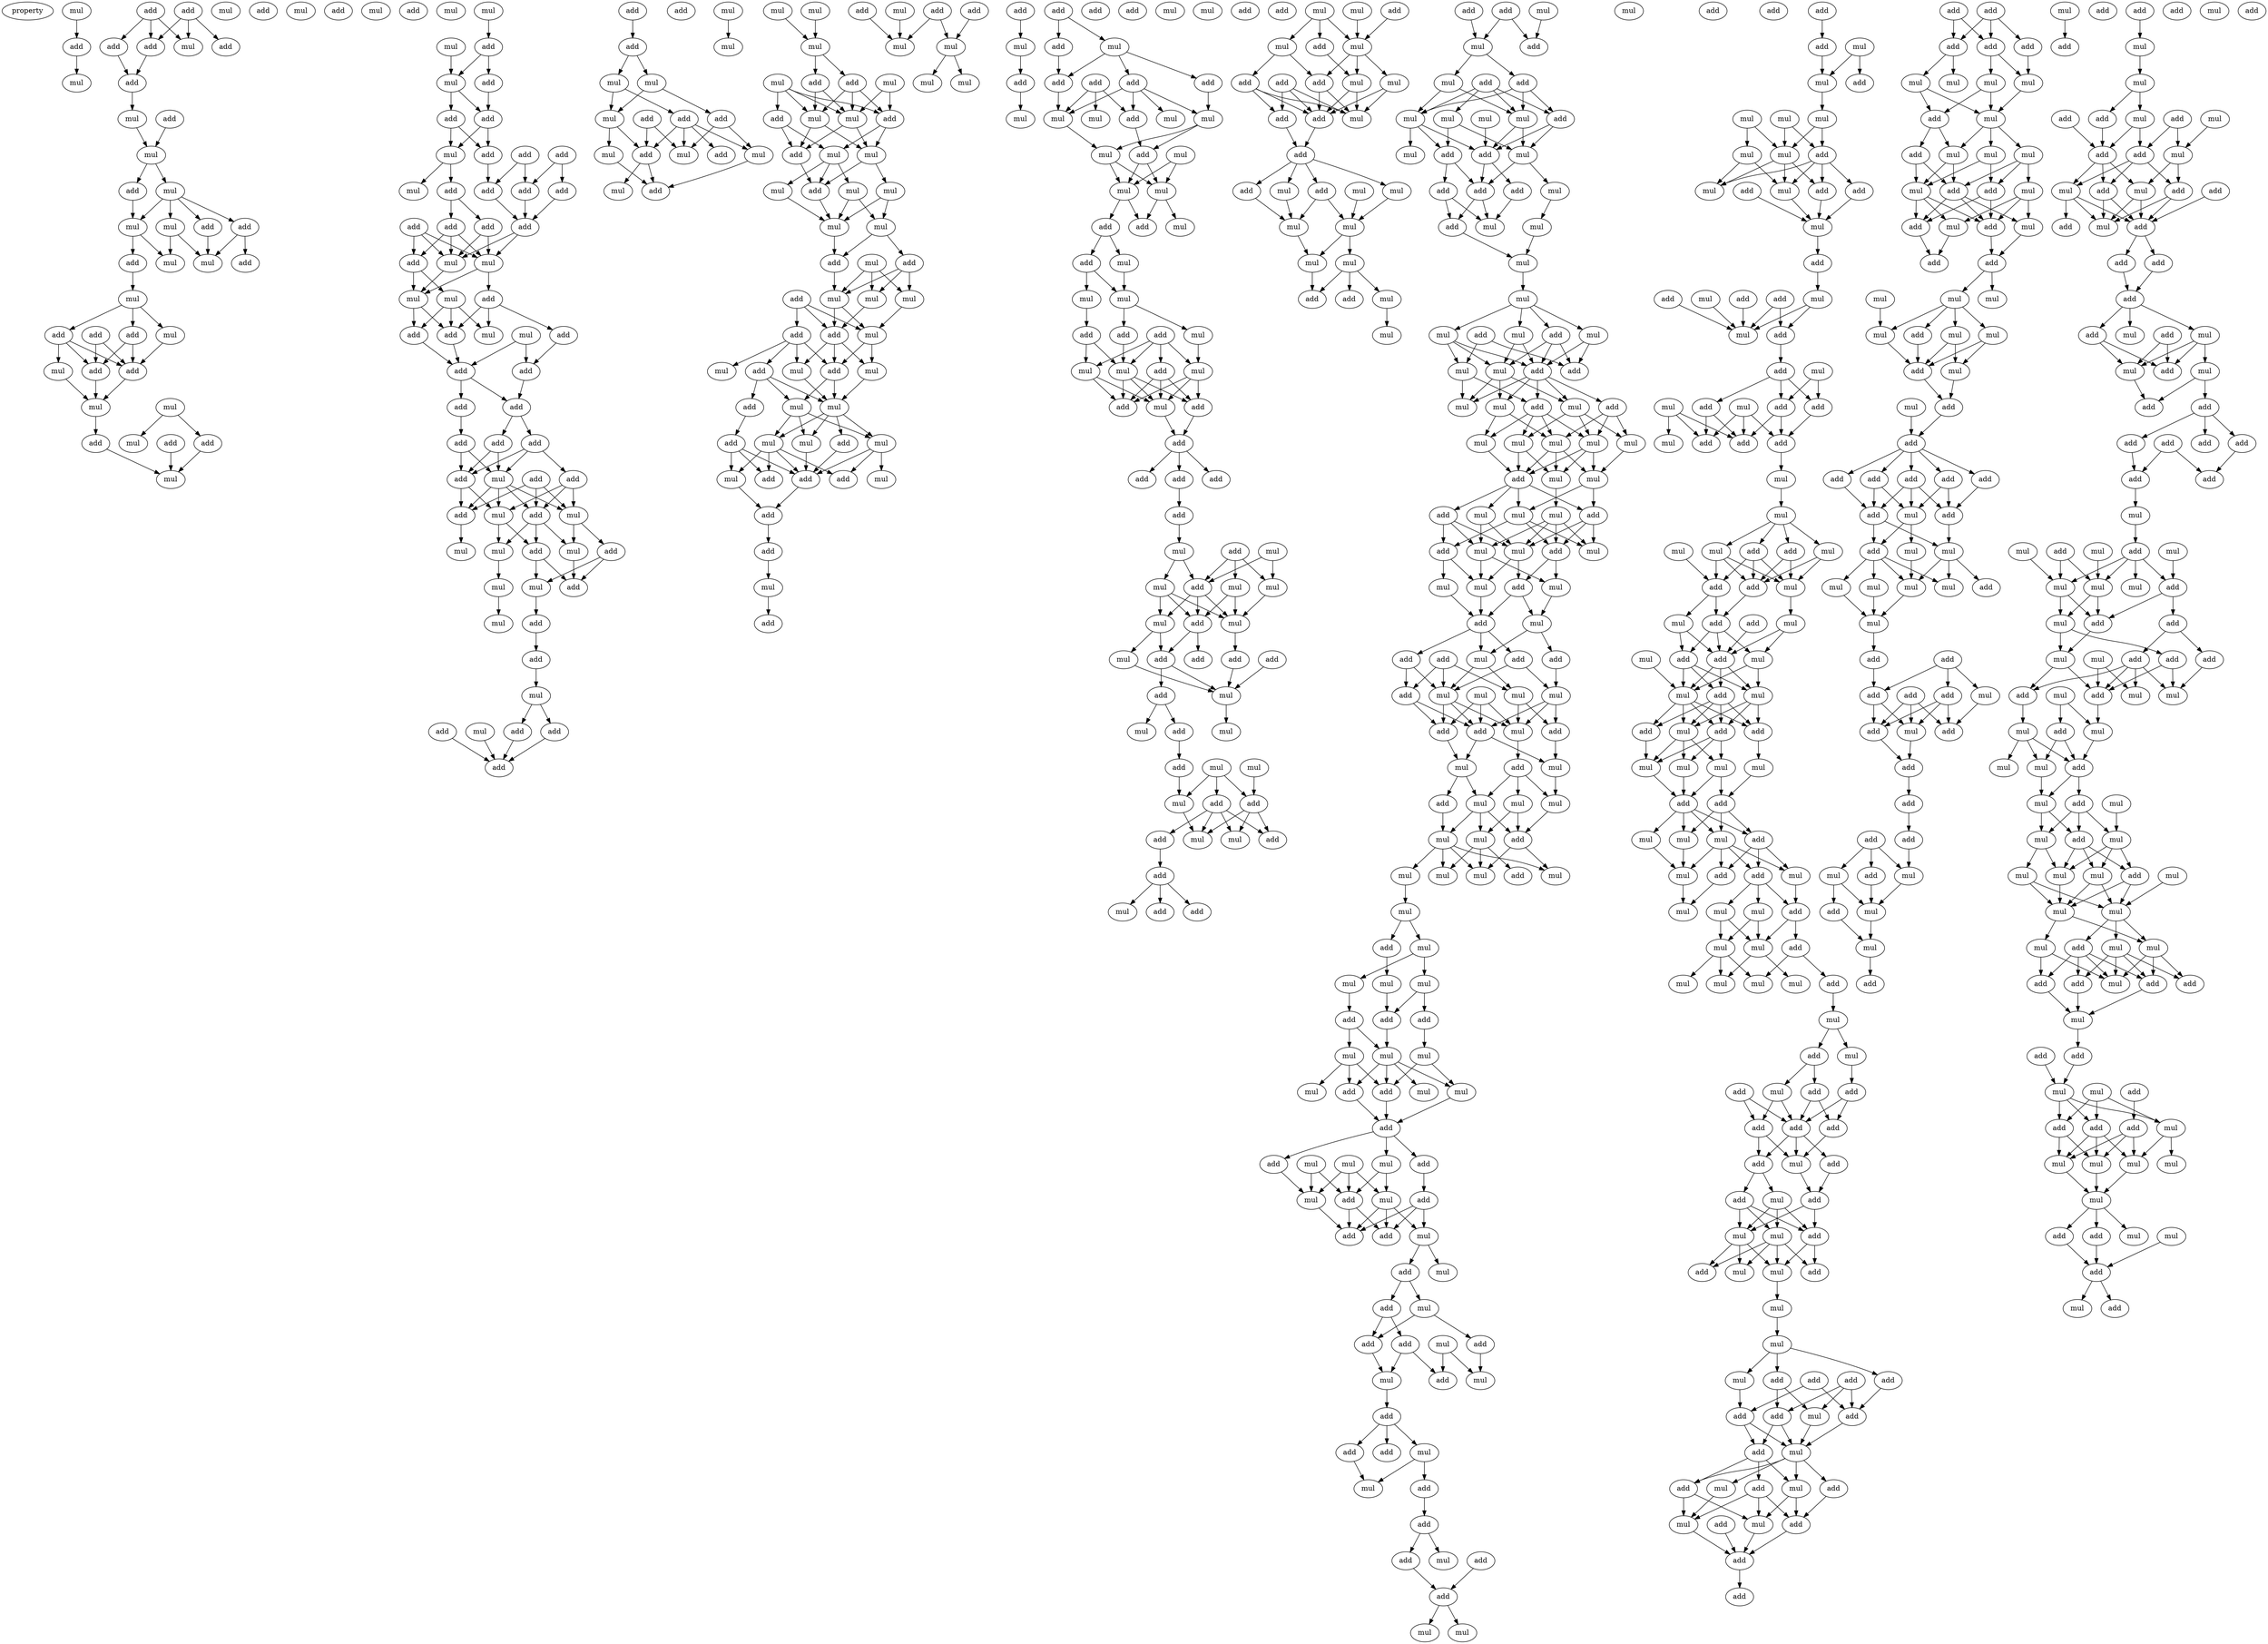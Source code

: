 digraph {
    node [fontcolor=black]
    property [mul=2,lf=1.7]
    0 [ label = mul ];
    1 [ label = add ];
    2 [ label = add ];
    3 [ label = add ];
    4 [ label = add ];
    5 [ label = mul ];
    6 [ label = add ];
    7 [ label = add ];
    8 [ label = mul ];
    9 [ label = add ];
    10 [ label = mul ];
    11 [ label = add ];
    12 [ label = mul ];
    13 [ label = mul ];
    14 [ label = add ];
    15 [ label = mul ];
    16 [ label = mul ];
    17 [ label = add ];
    18 [ label = add ];
    19 [ label = mul ];
    20 [ label = mul ];
    21 [ label = add ];
    22 [ label = add ];
    23 [ label = mul ];
    24 [ label = add ];
    25 [ label = mul ];
    26 [ label = mul ];
    27 [ label = add ];
    28 [ label = mul ];
    29 [ label = add ];
    30 [ label = add ];
    31 [ label = mul ];
    32 [ label = add ];
    33 [ label = mul ];
    34 [ label = add ];
    35 [ label = add ];
    36 [ label = mul ];
    37 [ label = mul ];
    38 [ label = add ];
    39 [ label = add ];
    40 [ label = add ];
    41 [ label = add ];
    42 [ label = mul ];
    43 [ label = mul ];
    44 [ label = mul ];
    45 [ label = mul ];
    46 [ label = add ];
    47 [ label = mul ];
    48 [ label = add ];
    49 [ label = mul ];
    50 [ label = add ];
    51 [ label = add ];
    52 [ label = add ];
    53 [ label = mul ];
    54 [ label = add ];
    55 [ label = add ];
    56 [ label = add ];
    57 [ label = mul ];
    58 [ label = add ];
    59 [ label = add ];
    60 [ label = add ];
    61 [ label = add ];
    62 [ label = add ];
    63 [ label = add ];
    64 [ label = add ];
    65 [ label = add ];
    66 [ label = mul ];
    67 [ label = mul ];
    68 [ label = add ];
    69 [ label = mul ];
    70 [ label = mul ];
    71 [ label = add ];
    72 [ label = add ];
    73 [ label = add ];
    74 [ label = mul ];
    75 [ label = mul ];
    76 [ label = add ];
    77 [ label = add ];
    78 [ label = add ];
    79 [ label = add ];
    80 [ label = add ];
    81 [ label = add ];
    82 [ label = add ];
    83 [ label = add ];
    84 [ label = add ];
    85 [ label = mul ];
    86 [ label = add ];
    87 [ label = mul ];
    88 [ label = mul ];
    89 [ label = add ];
    90 [ label = add ];
    91 [ label = mul ];
    92 [ label = add ];
    93 [ label = add ];
    94 [ label = mul ];
    95 [ label = mul ];
    96 [ label = mul ];
    97 [ label = mul ];
    98 [ label = add ];
    99 [ label = mul ];
    100 [ label = add ];
    101 [ label = add ];
    102 [ label = mul ];
    103 [ label = add ];
    104 [ label = mul ];
    105 [ label = add ];
    106 [ label = add ];
    107 [ label = add ];
    108 [ label = add ];
    109 [ label = add ];
    110 [ label = mul ];
    111 [ label = mul ];
    112 [ label = add ];
    113 [ label = add ];
    114 [ label = add ];
    115 [ label = mul ];
    116 [ label = add ];
    117 [ label = mul ];
    118 [ label = add ];
    119 [ label = mul ];
    120 [ label = mul ];
    121 [ label = add ];
    122 [ label = mul ];
    123 [ label = add ];
    124 [ label = mul ];
    125 [ label = mul ];
    126 [ label = mul ];
    127 [ label = mul ];
    128 [ label = mul ];
    129 [ label = add ];
    130 [ label = mul ];
    131 [ label = add ];
    132 [ label = mul ];
    133 [ label = mul ];
    134 [ label = add ];
    135 [ label = add ];
    136 [ label = mul ];
    137 [ label = add ];
    138 [ label = mul ];
    139 [ label = mul ];
    140 [ label = mul ];
    141 [ label = add ];
    142 [ label = mul ];
    143 [ label = mul ];
    144 [ label = mul ];
    145 [ label = mul ];
    146 [ label = add ];
    147 [ label = mul ];
    148 [ label = add ];
    149 [ label = mul ];
    150 [ label = add ];
    151 [ label = mul ];
    152 [ label = mul ];
    153 [ label = mul ];
    154 [ label = add ];
    155 [ label = add ];
    156 [ label = add ];
    157 [ label = add ];
    158 [ label = mul ];
    159 [ label = mul ];
    160 [ label = mul ];
    161 [ label = mul ];
    162 [ label = mul ];
    163 [ label = add ];
    164 [ label = add ];
    165 [ label = add ];
    166 [ label = mul ];
    167 [ label = mul ];
    168 [ label = mul ];
    169 [ label = add ];
    170 [ label = add ];
    171 [ label = mul ];
    172 [ label = mul ];
    173 [ label = add ];
    174 [ label = add ];
    175 [ label = add ];
    176 [ label = mul ];
    177 [ label = add ];
    178 [ label = add ];
    179 [ label = mul ];
    180 [ label = add ];
    181 [ label = add ];
    182 [ label = mul ];
    183 [ label = mul ];
    184 [ label = mul ];
    185 [ label = mul ];
    186 [ label = add ];
    187 [ label = mul ];
    188 [ label = add ];
    189 [ label = mul ];
    190 [ label = add ];
    191 [ label = mul ];
    192 [ label = add ];
    193 [ label = add ];
    194 [ label = add ];
    195 [ label = add ];
    196 [ label = add ];
    197 [ label = mul ];
    198 [ label = mul ];
    199 [ label = add ];
    200 [ label = mul ];
    201 [ label = mul ];
    202 [ label = mul ];
    203 [ label = add ];
    204 [ label = mul ];
    205 [ label = mul ];
    206 [ label = mul ];
    207 [ label = add ];
    208 [ label = add ];
    209 [ label = mul ];
    210 [ label = add ];
    211 [ label = mul ];
    212 [ label = mul ];
    213 [ label = mul ];
    214 [ label = add ];
    215 [ label = add ];
    216 [ label = mul ];
    217 [ label = add ];
    218 [ label = mul ];
    219 [ label = mul ];
    220 [ label = add ];
    221 [ label = mul ];
    222 [ label = add ];
    223 [ label = add ];
    224 [ label = mul ];
    225 [ label = add ];
    226 [ label = add ];
    227 [ label = add ];
    228 [ label = add ];
    229 [ label = add ];
    230 [ label = add ];
    231 [ label = mul ];
    232 [ label = add ];
    233 [ label = add ];
    234 [ label = mul ];
    235 [ label = mul ];
    236 [ label = add ];
    237 [ label = mul ];
    238 [ label = mul ];
    239 [ label = mul ];
    240 [ label = mul ];
    241 [ label = add ];
    242 [ label = mul ];
    243 [ label = add ];
    244 [ label = add ];
    245 [ label = mul ];
    246 [ label = add ];
    247 [ label = add ];
    248 [ label = add ];
    249 [ label = mul ];
    250 [ label = add ];
    251 [ label = mul ];
    252 [ label = mul ];
    253 [ label = add ];
    254 [ label = mul ];
    255 [ label = mul ];
    256 [ label = mul ];
    257 [ label = add ];
    258 [ label = add ];
    259 [ label = add ];
    260 [ label = add ];
    261 [ label = mul ];
    262 [ label = mul ];
    263 [ label = mul ];
    264 [ label = add ];
    265 [ label = mul ];
    266 [ label = add ];
    267 [ label = add ];
    268 [ label = add ];
    269 [ label = add ];
    270 [ label = mul ];
    271 [ label = mul ];
    272 [ label = add ];
    273 [ label = mul ];
    274 [ label = mul ];
    275 [ label = add ];
    276 [ label = mul ];
    277 [ label = add ];
    278 [ label = add ];
    279 [ label = mul ];
    280 [ label = add ];
    281 [ label = add ];
    282 [ label = add ];
    283 [ label = mul ];
    284 [ label = add ];
    285 [ label = add ];
    286 [ label = mul ];
    287 [ label = mul ];
    288 [ label = add ];
    289 [ label = mul ];
    290 [ label = mul ];
    291 [ label = mul ];
    292 [ label = mul ];
    293 [ label = mul ];
    294 [ label = add ];
    295 [ label = add ];
    296 [ label = mul ];
    297 [ label = mul ];
    298 [ label = add ];
    299 [ label = add ];
    300 [ label = mul ];
    301 [ label = mul ];
    302 [ label = add ];
    303 [ label = add ];
    304 [ label = add ];
    305 [ label = mul ];
    306 [ label = mul ];
    307 [ label = mul ];
    308 [ label = add ];
    309 [ label = mul ];
    310 [ label = mul ];
    311 [ label = add ];
    312 [ label = add ];
    313 [ label = mul ];
    314 [ label = mul ];
    315 [ label = add ];
    316 [ label = mul ];
    317 [ label = add ];
    318 [ label = add ];
    319 [ label = add ];
    320 [ label = mul ];
    321 [ label = mul ];
    322 [ label = mul ];
    323 [ label = mul ];
    324 [ label = add ];
    325 [ label = mul ];
    326 [ label = mul ];
    327 [ label = add ];
    328 [ label = mul ];
    329 [ label = add ];
    330 [ label = add ];
    331 [ label = mul ];
    332 [ label = mul ];
    333 [ label = add ];
    334 [ label = mul ];
    335 [ label = mul ];
    336 [ label = mul ];
    337 [ label = add ];
    338 [ label = mul ];
    339 [ label = mul ];
    340 [ label = mul ];
    341 [ label = mul ];
    342 [ label = mul ];
    343 [ label = mul ];
    344 [ label = add ];
    345 [ label = mul ];
    346 [ label = add ];
    347 [ label = mul ];
    348 [ label = add ];
    349 [ label = mul ];
    350 [ label = mul ];
    351 [ label = add ];
    352 [ label = mul ];
    353 [ label = add ];
    354 [ label = mul ];
    355 [ label = mul ];
    356 [ label = mul ];
    357 [ label = mul ];
    358 [ label = mul ];
    359 [ label = add ];
    360 [ label = add ];
    361 [ label = mul ];
    362 [ label = add ];
    363 [ label = mul ];
    364 [ label = add ];
    365 [ label = add ];
    366 [ label = add ];
    367 [ label = add ];
    368 [ label = mul ];
    369 [ label = mul ];
    370 [ label = mul ];
    371 [ label = mul ];
    372 [ label = add ];
    373 [ label = add ];
    374 [ label = mul ];
    375 [ label = add ];
    376 [ label = add ];
    377 [ label = mul ];
    378 [ label = mul ];
    379 [ label = mul ];
    380 [ label = add ];
    381 [ label = mul ];
    382 [ label = mul ];
    383 [ label = add ];
    384 [ label = mul ];
    385 [ label = mul ];
    386 [ label = add ];
    387 [ label = mul ];
    388 [ label = mul ];
    389 [ label = mul ];
    390 [ label = mul ];
    391 [ label = mul ];
    392 [ label = add ];
    393 [ label = mul ];
    394 [ label = mul ];
    395 [ label = mul ];
    396 [ label = mul ];
    397 [ label = add ];
    398 [ label = add ];
    399 [ label = add ];
    400 [ label = mul ];
    401 [ label = mul ];
    402 [ label = mul ];
    403 [ label = add ];
    404 [ label = mul ];
    405 [ label = mul ];
    406 [ label = add ];
    407 [ label = mul ];
    408 [ label = add ];
    409 [ label = add ];
    410 [ label = add ];
    411 [ label = mul ];
    412 [ label = mul ];
    413 [ label = mul ];
    414 [ label = mul ];
    415 [ label = mul ];
    416 [ label = add ];
    417 [ label = add ];
    418 [ label = add ];
    419 [ label = add ];
    420 [ label = mul ];
    421 [ label = add ];
    422 [ label = mul ];
    423 [ label = add ];
    424 [ label = mul ];
    425 [ label = add ];
    426 [ label = mul ];
    427 [ label = add ];
    428 [ label = add ];
    429 [ label = mul ];
    430 [ label = mul ];
    431 [ label = add ];
    432 [ label = add ];
    433 [ label = add ];
    434 [ label = add ];
    435 [ label = mul ];
    436 [ label = mul ];
    437 [ label = add ];
    438 [ label = mul ];
    439 [ label = add ];
    440 [ label = add ];
    441 [ label = add ];
    442 [ label = add ];
    443 [ label = add ];
    444 [ label = mul ];
    445 [ label = add ];
    446 [ label = mul ];
    447 [ label = mul ];
    448 [ label = add ];
    449 [ label = add ];
    450 [ label = mul ];
    451 [ label = mul ];
    452 [ label = add ];
    453 [ label = mul ];
    454 [ label = mul ];
    455 [ label = mul ];
    456 [ label = mul ];
    457 [ label = add ];
    458 [ label = mul ];
    459 [ label = add ];
    460 [ label = mul ];
    461 [ label = add ];
    462 [ label = add ];
    463 [ label = mul ];
    464 [ label = mul ];
    465 [ label = add ];
    466 [ label = mul ];
    467 [ label = add ];
    468 [ label = add ];
    469 [ label = mul ];
    470 [ label = add ];
    471 [ label = mul ];
    472 [ label = add ];
    473 [ label = mul ];
    474 [ label = add ];
    475 [ label = mul ];
    476 [ label = add ];
    477 [ label = add ];
    478 [ label = add ];
    479 [ label = mul ];
    480 [ label = add ];
    481 [ label = mul ];
    482 [ label = add ];
    483 [ label = add ];
    484 [ label = mul ];
    485 [ label = mul ];
    486 [ label = mul ];
    487 [ label = add ];
    488 [ label = mul ];
    489 [ label = mul ];
    490 [ label = add ];
    491 [ label = add ];
    492 [ label = add ];
    493 [ label = mul ];
    494 [ label = mul ];
    495 [ label = add ];
    496 [ label = add ];
    497 [ label = mul ];
    498 [ label = mul ];
    499 [ label = mul ];
    500 [ label = add ];
    501 [ label = add ];
    502 [ label = mul ];
    503 [ label = mul ];
    504 [ label = add ];
    505 [ label = add ];
    506 [ label = add ];
    507 [ label = mul ];
    508 [ label = add ];
    509 [ label = mul ];
    510 [ label = mul ];
    511 [ label = mul ];
    512 [ label = mul ];
    513 [ label = add ];
    514 [ label = add ];
    515 [ label = mul ];
    516 [ label = add ];
    517 [ label = mul ];
    518 [ label = mul ];
    519 [ label = add ];
    520 [ label = mul ];
    521 [ label = add ];
    522 [ label = mul ];
    523 [ label = mul ];
    524 [ label = mul ];
    525 [ label = add ];
    526 [ label = mul ];
    527 [ label = mul ];
    528 [ label = mul ];
    529 [ label = add ];
    530 [ label = mul ];
    531 [ label = mul ];
    532 [ label = add ];
    533 [ label = mul ];
    534 [ label = mul ];
    535 [ label = mul ];
    536 [ label = add ];
    537 [ label = mul ];
    538 [ label = add ];
    539 [ label = add ];
    540 [ label = add ];
    541 [ label = mul ];
    542 [ label = add ];
    543 [ label = add ];
    544 [ label = add ];
    545 [ label = add ];
    546 [ label = mul ];
    547 [ label = add ];
    548 [ label = mul ];
    549 [ label = add ];
    550 [ label = add ];
    551 [ label = mul ];
    552 [ label = mul ];
    553 [ label = add ];
    554 [ label = add ];
    555 [ label = mul ];
    556 [ label = mul ];
    557 [ label = add ];
    558 [ label = mul ];
    559 [ label = mul ];
    560 [ label = add ];
    561 [ label = add ];
    562 [ label = mul ];
    563 [ label = add ];
    564 [ label = add ];
    565 [ label = add ];
    566 [ label = add ];
    567 [ label = add ];
    568 [ label = mul ];
    569 [ label = mul ];
    570 [ label = add ];
    571 [ label = add ];
    572 [ label = add ];
    573 [ label = add ];
    574 [ label = mul ];
    575 [ label = mul ];
    576 [ label = mul ];
    577 [ label = add ];
    578 [ label = add ];
    579 [ label = mul ];
    580 [ label = add ];
    581 [ label = add ];
    582 [ label = add ];
    583 [ label = add ];
    584 [ label = add ];
    585 [ label = add ];
    586 [ label = add ];
    587 [ label = mul ];
    588 [ label = mul ];
    589 [ label = mul ];
    590 [ label = mul ];
    591 [ label = mul ];
    592 [ label = add ];
    593 [ label = add ];
    594 [ label = mul ];
    595 [ label = mul ];
    596 [ label = mul ];
    597 [ label = mul ];
    598 [ label = add ];
    599 [ label = mul ];
    600 [ label = add ];
    601 [ label = mul ];
    602 [ label = add ];
    603 [ label = add ];
    604 [ label = mul ];
    605 [ label = add ];
    606 [ label = add ];
    607 [ label = mul ];
    608 [ label = mul ];
    609 [ label = mul ];
    610 [ label = mul ];
    611 [ label = mul ];
    612 [ label = mul ];
    613 [ label = add ];
    614 [ label = add ];
    615 [ label = mul ];
    616 [ label = mul ];
    617 [ label = add ];
    618 [ label = add ];
    619 [ label = add ];
    620 [ label = add ];
    621 [ label = add ];
    622 [ label = add ];
    623 [ label = add ];
    624 [ label = add ];
    625 [ label = add ];
    626 [ label = mul ];
    627 [ label = add ];
    628 [ label = mul ];
    629 [ label = mul ];
    630 [ label = mul ];
    631 [ label = add ];
    632 [ label = mul ];
    633 [ label = mul ];
    634 [ label = mul ];
    635 [ label = mul ];
    636 [ label = add ];
    637 [ label = add ];
    638 [ label = add ];
    639 [ label = add ];
    640 [ label = add ];
    641 [ label = mul ];
    642 [ label = add ];
    643 [ label = add ];
    644 [ label = mul ];
    645 [ label = add ];
    646 [ label = add ];
    647 [ label = add ];
    648 [ label = add ];
    649 [ label = mul ];
    650 [ label = mul ];
    651 [ label = add ];
    652 [ label = mul ];
    653 [ label = add ];
    654 [ label = mul ];
    655 [ label = add ];
    656 [ label = mul ];
    657 [ label = add ];
    658 [ label = add ];
    659 [ label = add ];
    660 [ label = mul ];
    661 [ label = mul ];
    662 [ label = add ];
    663 [ label = mul ];
    664 [ label = add ];
    665 [ label = mul ];
    666 [ label = add ];
    667 [ label = mul ];
    668 [ label = add ];
    669 [ label = add ];
    670 [ label = add ];
    671 [ label = mul ];
    672 [ label = add ];
    673 [ label = add ];
    674 [ label = mul ];
    675 [ label = add ];
    676 [ label = mul ];
    677 [ label = add ];
    678 [ label = add ];
    679 [ label = add ];
    680 [ label = add ];
    681 [ label = add ];
    682 [ label = mul ];
    683 [ label = mul ];
    684 [ label = add ];
    685 [ label = mul ];
    686 [ label = mul ];
    687 [ label = add ];
    688 [ label = add ];
    689 [ label = add ];
    690 [ label = add ];
    691 [ label = add ];
    692 [ label = add ];
    693 [ label = add ];
    694 [ label = add ];
    695 [ label = add ];
    696 [ label = add ];
    697 [ label = mul ];
    698 [ label = add ];
    699 [ label = mul ];
    700 [ label = mul ];
    701 [ label = add ];
    702 [ label = mul ];
    703 [ label = mul ];
    704 [ label = mul ];
    705 [ label = mul ];
    706 [ label = add ];
    707 [ label = add ];
    708 [ label = add ];
    709 [ label = mul ];
    710 [ label = mul ];
    711 [ label = mul ];
    712 [ label = add ];
    713 [ label = add ];
    714 [ label = add ];
    715 [ label = add ];
    716 [ label = add ];
    717 [ label = mul ];
    718 [ label = mul ];
    719 [ label = mul ];
    720 [ label = mul ];
    721 [ label = mul ];
    722 [ label = mul ];
    723 [ label = add ];
    724 [ label = add ];
    725 [ label = mul ];
    726 [ label = mul ];
    727 [ label = mul ];
    728 [ label = mul ];
    729 [ label = add ];
    730 [ label = add ];
    731 [ label = mul ];
    732 [ label = mul ];
    733 [ label = mul ];
    734 [ label = mul ];
    735 [ label = add ];
    736 [ label = mul ];
    737 [ label = mul ];
    738 [ label = mul ];
    739 [ label = mul ];
    740 [ label = add ];
    741 [ label = mul ];
    742 [ label = mul ];
    743 [ label = mul ];
    744 [ label = add ];
    745 [ label = add ];
    746 [ label = add ];
    747 [ label = mul ];
    748 [ label = add ];
    749 [ label = mul ];
    750 [ label = add ];
    751 [ label = add ];
    752 [ label = mul ];
    753 [ label = mul ];
    754 [ label = add ];
    755 [ label = add ];
    756 [ label = mul ];
    757 [ label = add ];
    758 [ label = add ];
    759 [ label = mul ];
    760 [ label = mul ];
    761 [ label = mul ];
    762 [ label = mul ];
    763 [ label = mul ];
    764 [ label = mul ];
    765 [ label = add ];
    766 [ label = mul ];
    767 [ label = add ];
    768 [ label = add ];
    769 [ label = add ];
    770 [ label = mul ];
    771 [ label = add ];
    0 -> 6 [ name = 0 ];
    1 -> 3 [ name = 1 ];
    1 -> 5 [ name = 2 ];
    1 -> 7 [ name = 3 ];
    2 -> 4 [ name = 4 ];
    2 -> 5 [ name = 5 ];
    2 -> 7 [ name = 6 ];
    3 -> 9 [ name = 7 ];
    6 -> 8 [ name = 8 ];
    7 -> 9 [ name = 9 ];
    9 -> 10 [ name = 10 ];
    10 -> 13 [ name = 11 ];
    11 -> 13 [ name = 12 ];
    13 -> 16 [ name = 13 ];
    13 -> 17 [ name = 14 ];
    16 -> 19 [ name = 15 ];
    16 -> 20 [ name = 16 ];
    16 -> 21 [ name = 17 ];
    16 -> 22 [ name = 18 ];
    17 -> 20 [ name = 19 ];
    19 -> 25 [ name = 20 ];
    19 -> 26 [ name = 21 ];
    20 -> 24 [ name = 22 ];
    20 -> 25 [ name = 23 ];
    21 -> 26 [ name = 24 ];
    22 -> 26 [ name = 25 ];
    22 -> 27 [ name = 26 ];
    24 -> 28 [ name = 27 ];
    28 -> 29 [ name = 28 ];
    28 -> 30 [ name = 29 ];
    28 -> 31 [ name = 30 ];
    29 -> 34 [ name = 31 ];
    29 -> 35 [ name = 32 ];
    30 -> 33 [ name = 33 ];
    30 -> 34 [ name = 34 ];
    30 -> 35 [ name = 35 ];
    31 -> 34 [ name = 36 ];
    32 -> 34 [ name = 37 ];
    32 -> 35 [ name = 38 ];
    33 -> 36 [ name = 39 ];
    34 -> 36 [ name = 40 ];
    35 -> 36 [ name = 41 ];
    36 -> 41 [ name = 42 ];
    37 -> 40 [ name = 43 ];
    37 -> 42 [ name = 44 ];
    39 -> 43 [ name = 45 ];
    40 -> 43 [ name = 46 ];
    41 -> 43 [ name = 47 ];
    45 -> 46 [ name = 48 ];
    46 -> 48 [ name = 49 ];
    46 -> 49 [ name = 50 ];
    47 -> 49 [ name = 51 ];
    48 -> 51 [ name = 52 ];
    49 -> 50 [ name = 53 ];
    49 -> 51 [ name = 54 ];
    50 -> 53 [ name = 55 ];
    50 -> 55 [ name = 56 ];
    51 -> 53 [ name = 57 ];
    51 -> 55 [ name = 58 ];
    52 -> 56 [ name = 59 ];
    52 -> 59 [ name = 60 ];
    53 -> 57 [ name = 61 ];
    53 -> 60 [ name = 62 ];
    54 -> 58 [ name = 63 ];
    54 -> 59 [ name = 64 ];
    55 -> 56 [ name = 65 ];
    56 -> 63 [ name = 66 ];
    58 -> 63 [ name = 67 ];
    59 -> 63 [ name = 68 ];
    60 -> 61 [ name = 69 ];
    60 -> 64 [ name = 70 ];
    61 -> 66 [ name = 71 ];
    61 -> 67 [ name = 72 ];
    62 -> 65 [ name = 73 ];
    62 -> 66 [ name = 74 ];
    62 -> 67 [ name = 75 ];
    63 -> 66 [ name = 76 ];
    63 -> 67 [ name = 77 ];
    64 -> 65 [ name = 78 ];
    64 -> 66 [ name = 79 ];
    64 -> 67 [ name = 80 ];
    65 -> 69 [ name = 81 ];
    65 -> 70 [ name = 82 ];
    66 -> 69 [ name = 83 ];
    67 -> 68 [ name = 84 ];
    67 -> 69 [ name = 85 ];
    68 -> 72 [ name = 86 ];
    68 -> 73 [ name = 87 ];
    68 -> 75 [ name = 88 ];
    69 -> 71 [ name = 89 ];
    69 -> 72 [ name = 90 ];
    70 -> 71 [ name = 91 ];
    70 -> 72 [ name = 92 ];
    70 -> 75 [ name = 93 ];
    71 -> 77 [ name = 94 ];
    72 -> 77 [ name = 95 ];
    73 -> 76 [ name = 96 ];
    74 -> 76 [ name = 97 ];
    74 -> 77 [ name = 98 ];
    76 -> 78 [ name = 99 ];
    77 -> 78 [ name = 100 ];
    77 -> 79 [ name = 101 ];
    78 -> 80 [ name = 102 ];
    78 -> 82 [ name = 103 ];
    79 -> 81 [ name = 104 ];
    80 -> 83 [ name = 105 ];
    80 -> 85 [ name = 106 ];
    80 -> 86 [ name = 107 ];
    81 -> 83 [ name = 108 ];
    81 -> 85 [ name = 109 ];
    82 -> 83 [ name = 110 ];
    82 -> 85 [ name = 111 ];
    83 -> 88 [ name = 112 ];
    83 -> 89 [ name = 113 ];
    84 -> 87 [ name = 114 ];
    84 -> 89 [ name = 115 ];
    84 -> 90 [ name = 116 ];
    85 -> 87 [ name = 117 ];
    85 -> 88 [ name = 118 ];
    85 -> 89 [ name = 119 ];
    85 -> 90 [ name = 120 ];
    86 -> 87 [ name = 121 ];
    86 -> 88 [ name = 122 ];
    86 -> 90 [ name = 123 ];
    87 -> 92 [ name = 124 ];
    87 -> 95 [ name = 125 ];
    88 -> 91 [ name = 126 ];
    88 -> 93 [ name = 127 ];
    89 -> 94 [ name = 128 ];
    90 -> 91 [ name = 129 ];
    90 -> 93 [ name = 130 ];
    90 -> 95 [ name = 131 ];
    91 -> 96 [ name = 132 ];
    92 -> 97 [ name = 133 ];
    92 -> 98 [ name = 134 ];
    93 -> 97 [ name = 135 ];
    93 -> 98 [ name = 136 ];
    95 -> 98 [ name = 137 ];
    96 -> 99 [ name = 138 ];
    97 -> 100 [ name = 139 ];
    100 -> 101 [ name = 140 ];
    101 -> 102 [ name = 141 ];
    102 -> 105 [ name = 142 ];
    102 -> 106 [ name = 143 ];
    103 -> 107 [ name = 144 ];
    104 -> 107 [ name = 145 ];
    105 -> 107 [ name = 146 ];
    106 -> 107 [ name = 147 ];
    108 -> 109 [ name = 148 ];
    109 -> 110 [ name = 149 ];
    109 -> 111 [ name = 150 ];
    110 -> 112 [ name = 151 ];
    110 -> 115 [ name = 152 ];
    111 -> 113 [ name = 153 ];
    111 -> 115 [ name = 154 ];
    112 -> 117 [ name = 155 ];
    112 -> 119 [ name = 156 ];
    113 -> 116 [ name = 157 ];
    113 -> 117 [ name = 158 ];
    113 -> 118 [ name = 159 ];
    113 -> 119 [ name = 160 ];
    114 -> 116 [ name = 161 ];
    114 -> 119 [ name = 162 ];
    115 -> 116 [ name = 163 ];
    115 -> 120 [ name = 164 ];
    116 -> 121 [ name = 165 ];
    116 -> 122 [ name = 166 ];
    117 -> 121 [ name = 167 ];
    120 -> 121 [ name = 168 ];
    124 -> 127 [ name = 169 ];
    125 -> 128 [ name = 170 ];
    126 -> 128 [ name = 171 ];
    128 -> 129 [ name = 172 ];
    128 -> 131 [ name = 173 ];
    129 -> 133 [ name = 174 ];
    129 -> 134 [ name = 175 ];
    129 -> 136 [ name = 176 ];
    130 -> 133 [ name = 177 ];
    130 -> 134 [ name = 178 ];
    130 -> 135 [ name = 179 ];
    130 -> 136 [ name = 180 ];
    131 -> 133 [ name = 181 ];
    131 -> 136 [ name = 182 ];
    132 -> 133 [ name = 183 ];
    132 -> 134 [ name = 184 ];
    133 -> 137 [ name = 185 ];
    133 -> 139 [ name = 186 ];
    134 -> 138 [ name = 187 ];
    134 -> 139 [ name = 188 ];
    135 -> 137 [ name = 189 ];
    135 -> 138 [ name = 190 ];
    136 -> 137 [ name = 191 ];
    136 -> 139 [ name = 192 ];
    137 -> 141 [ name = 193 ];
    138 -> 141 [ name = 194 ];
    138 -> 142 [ name = 195 ];
    138 -> 143 [ name = 196 ];
    139 -> 140 [ name = 197 ];
    139 -> 141 [ name = 198 ];
    140 -> 144 [ name = 199 ];
    140 -> 145 [ name = 200 ];
    141 -> 144 [ name = 201 ];
    142 -> 144 [ name = 202 ];
    143 -> 144 [ name = 203 ];
    143 -> 145 [ name = 204 ];
    144 -> 146 [ name = 205 ];
    145 -> 146 [ name = 206 ];
    145 -> 148 [ name = 207 ];
    146 -> 151 [ name = 208 ];
    147 -> 149 [ name = 209 ];
    147 -> 151 [ name = 210 ];
    147 -> 152 [ name = 211 ];
    148 -> 149 [ name = 212 ];
    148 -> 151 [ name = 213 ];
    148 -> 152 [ name = 214 ];
    149 -> 155 [ name = 215 ];
    150 -> 153 [ name = 216 ];
    150 -> 154 [ name = 217 ];
    150 -> 155 [ name = 218 ];
    151 -> 153 [ name = 219 ];
    151 -> 155 [ name = 220 ];
    152 -> 153 [ name = 221 ];
    153 -> 156 [ name = 222 ];
    153 -> 159 [ name = 223 ];
    154 -> 156 [ name = 224 ];
    154 -> 157 [ name = 225 ];
    154 -> 158 [ name = 226 ];
    154 -> 160 [ name = 227 ];
    155 -> 156 [ name = 228 ];
    155 -> 159 [ name = 229 ];
    155 -> 160 [ name = 230 ];
    156 -> 161 [ name = 231 ];
    156 -> 162 [ name = 232 ];
    157 -> 161 [ name = 233 ];
    157 -> 162 [ name = 234 ];
    157 -> 163 [ name = 235 ];
    159 -> 161 [ name = 236 ];
    160 -> 161 [ name = 237 ];
    161 -> 165 [ name = 238 ];
    161 -> 166 [ name = 239 ];
    161 -> 167 [ name = 240 ];
    161 -> 168 [ name = 241 ];
    162 -> 166 [ name = 242 ];
    162 -> 167 [ name = 243 ];
    162 -> 168 [ name = 244 ];
    163 -> 164 [ name = 245 ];
    164 -> 169 [ name = 246 ];
    164 -> 170 [ name = 247 ];
    164 -> 171 [ name = 248 ];
    165 -> 169 [ name = 249 ];
    166 -> 169 [ name = 250 ];
    166 -> 172 [ name = 251 ];
    166 -> 173 [ name = 252 ];
    167 -> 169 [ name = 253 ];
    168 -> 169 [ name = 254 ];
    168 -> 170 [ name = 255 ];
    168 -> 171 [ name = 256 ];
    168 -> 173 [ name = 257 ];
    169 -> 174 [ name = 258 ];
    171 -> 174 [ name = 259 ];
    174 -> 175 [ name = 260 ];
    175 -> 176 [ name = 261 ];
    176 -> 178 [ name = 262 ];
    177 -> 182 [ name = 263 ];
    179 -> 182 [ name = 264 ];
    180 -> 183 [ name = 265 ];
    181 -> 182 [ name = 266 ];
    181 -> 183 [ name = 267 ];
    183 -> 184 [ name = 268 ];
    183 -> 185 [ name = 269 ];
    186 -> 187 [ name = 270 ];
    187 -> 188 [ name = 271 ];
    188 -> 189 [ name = 272 ];
    190 -> 191 [ name = 273 ];
    190 -> 192 [ name = 274 ];
    191 -> 193 [ name = 275 ];
    191 -> 195 [ name = 276 ];
    191 -> 196 [ name = 277 ];
    192 -> 193 [ name = 278 ];
    193 -> 198 [ name = 279 ];
    194 -> 198 [ name = 280 ];
    194 -> 199 [ name = 281 ];
    194 -> 200 [ name = 282 ];
    195 -> 201 [ name = 283 ];
    196 -> 197 [ name = 284 ];
    196 -> 198 [ name = 285 ];
    196 -> 199 [ name = 286 ];
    196 -> 201 [ name = 287 ];
    198 -> 202 [ name = 288 ];
    199 -> 203 [ name = 289 ];
    201 -> 202 [ name = 290 ];
    201 -> 203 [ name = 291 ];
    202 -> 205 [ name = 292 ];
    202 -> 206 [ name = 293 ];
    203 -> 205 [ name = 294 ];
    203 -> 206 [ name = 295 ];
    204 -> 205 [ name = 296 ];
    204 -> 206 [ name = 297 ];
    205 -> 207 [ name = 298 ];
    205 -> 209 [ name = 299 ];
    206 -> 207 [ name = 300 ];
    206 -> 208 [ name = 301 ];
    208 -> 210 [ name = 302 ];
    208 -> 211 [ name = 303 ];
    210 -> 212 [ name = 304 ];
    210 -> 213 [ name = 305 ];
    211 -> 212 [ name = 306 ];
    212 -> 214 [ name = 307 ];
    212 -> 216 [ name = 308 ];
    213 -> 217 [ name = 309 ];
    214 -> 219 [ name = 310 ];
    215 -> 218 [ name = 311 ];
    215 -> 219 [ name = 312 ];
    215 -> 220 [ name = 313 ];
    215 -> 221 [ name = 314 ];
    216 -> 218 [ name = 315 ];
    217 -> 219 [ name = 316 ];
    217 -> 221 [ name = 317 ];
    218 -> 222 [ name = 318 ];
    218 -> 224 [ name = 319 ];
    218 -> 225 [ name = 320 ];
    219 -> 222 [ name = 321 ];
    219 -> 224 [ name = 322 ];
    219 -> 225 [ name = 323 ];
    220 -> 222 [ name = 324 ];
    220 -> 224 [ name = 325 ];
    220 -> 225 [ name = 326 ];
    221 -> 224 [ name = 327 ];
    221 -> 225 [ name = 328 ];
    222 -> 226 [ name = 329 ];
    224 -> 226 [ name = 330 ];
    226 -> 227 [ name = 331 ];
    226 -> 228 [ name = 332 ];
    226 -> 230 [ name = 333 ];
    228 -> 232 [ name = 334 ];
    232 -> 234 [ name = 335 ];
    233 -> 236 [ name = 336 ];
    233 -> 237 [ name = 337 ];
    233 -> 238 [ name = 338 ];
    234 -> 236 [ name = 339 ];
    234 -> 239 [ name = 340 ];
    235 -> 236 [ name = 341 ];
    235 -> 238 [ name = 342 ];
    236 -> 240 [ name = 343 ];
    236 -> 241 [ name = 344 ];
    236 -> 242 [ name = 345 ];
    237 -> 241 [ name = 346 ];
    237 -> 242 [ name = 347 ];
    238 -> 242 [ name = 348 ];
    239 -> 240 [ name = 349 ];
    239 -> 241 [ name = 350 ];
    239 -> 242 [ name = 351 ];
    240 -> 244 [ name = 352 ];
    240 -> 245 [ name = 353 ];
    241 -> 243 [ name = 354 ];
    241 -> 244 [ name = 355 ];
    242 -> 246 [ name = 356 ];
    244 -> 248 [ name = 357 ];
    244 -> 249 [ name = 358 ];
    245 -> 249 [ name = 359 ];
    246 -> 249 [ name = 360 ];
    247 -> 249 [ name = 361 ];
    248 -> 250 [ name = 362 ];
    248 -> 252 [ name = 363 ];
    249 -> 251 [ name = 364 ];
    250 -> 253 [ name = 365 ];
    253 -> 256 [ name = 366 ];
    254 -> 256 [ name = 367 ];
    254 -> 257 [ name = 368 ];
    254 -> 258 [ name = 369 ];
    255 -> 257 [ name = 370 ];
    256 -> 263 [ name = 371 ];
    257 -> 259 [ name = 372 ];
    257 -> 262 [ name = 373 ];
    257 -> 263 [ name = 374 ];
    258 -> 259 [ name = 375 ];
    258 -> 260 [ name = 376 ];
    258 -> 262 [ name = 377 ];
    258 -> 263 [ name = 378 ];
    260 -> 264 [ name = 379 ];
    264 -> 265 [ name = 380 ];
    264 -> 266 [ name = 381 ];
    264 -> 268 [ name = 382 ];
    270 -> 273 [ name = 383 ];
    270 -> 274 [ name = 384 ];
    270 -> 275 [ name = 385 ];
    271 -> 274 [ name = 386 ];
    272 -> 274 [ name = 387 ];
    273 -> 277 [ name = 388 ];
    273 -> 280 [ name = 389 ];
    274 -> 276 [ name = 390 ];
    274 -> 279 [ name = 391 ];
    274 -> 280 [ name = 392 ];
    275 -> 276 [ name = 393 ];
    276 -> 282 [ name = 394 ];
    276 -> 283 [ name = 395 ];
    277 -> 281 [ name = 396 ];
    277 -> 282 [ name = 397 ];
    277 -> 283 [ name = 398 ];
    278 -> 281 [ name = 399 ];
    278 -> 282 [ name = 400 ];
    278 -> 283 [ name = 401 ];
    279 -> 282 [ name = 402 ];
    279 -> 283 [ name = 403 ];
    280 -> 282 [ name = 404 ];
    280 -> 283 [ name = 405 ];
    281 -> 284 [ name = 406 ];
    282 -> 284 [ name = 407 ];
    284 -> 285 [ name = 408 ];
    284 -> 286 [ name = 409 ];
    284 -> 288 [ name = 410 ];
    284 -> 289 [ name = 411 ];
    285 -> 291 [ name = 412 ];
    286 -> 290 [ name = 413 ];
    287 -> 290 [ name = 414 ];
    288 -> 290 [ name = 415 ];
    288 -> 291 [ name = 416 ];
    289 -> 291 [ name = 417 ];
    290 -> 292 [ name = 418 ];
    290 -> 293 [ name = 419 ];
    291 -> 293 [ name = 420 ];
    292 -> 294 [ name = 421 ];
    292 -> 295 [ name = 422 ];
    292 -> 296 [ name = 423 ];
    293 -> 295 [ name = 424 ];
    296 -> 297 [ name = 425 ];
    298 -> 301 [ name = 426 ];
    298 -> 302 [ name = 427 ];
    299 -> 301 [ name = 428 ];
    300 -> 302 [ name = 429 ];
    301 -> 303 [ name = 430 ];
    301 -> 305 [ name = 431 ];
    303 -> 307 [ name = 432 ];
    303 -> 308 [ name = 433 ];
    303 -> 310 [ name = 434 ];
    304 -> 307 [ name = 435 ];
    304 -> 308 [ name = 436 ];
    304 -> 309 [ name = 437 ];
    304 -> 310 [ name = 438 ];
    305 -> 307 [ name = 439 ];
    305 -> 310 [ name = 440 ];
    306 -> 311 [ name = 441 ];
    307 -> 311 [ name = 442 ];
    307 -> 313 [ name = 443 ];
    308 -> 311 [ name = 444 ];
    308 -> 313 [ name = 445 ];
    309 -> 312 [ name = 446 ];
    309 -> 313 [ name = 447 ];
    310 -> 311 [ name = 448 ];
    310 -> 312 [ name = 449 ];
    310 -> 314 [ name = 450 ];
    311 -> 317 [ name = 451 ];
    311 -> 318 [ name = 452 ];
    312 -> 315 [ name = 453 ];
    312 -> 317 [ name = 454 ];
    313 -> 316 [ name = 455 ];
    313 -> 317 [ name = 456 ];
    315 -> 319 [ name = 457 ];
    315 -> 320 [ name = 458 ];
    316 -> 321 [ name = 459 ];
    317 -> 319 [ name = 460 ];
    317 -> 320 [ name = 461 ];
    318 -> 320 [ name = 462 ];
    319 -> 322 [ name = 463 ];
    321 -> 322 [ name = 464 ];
    322 -> 323 [ name = 465 ];
    323 -> 325 [ name = 466 ];
    323 -> 326 [ name = 467 ];
    323 -> 327 [ name = 468 ];
    323 -> 328 [ name = 469 ];
    324 -> 329 [ name = 470 ];
    324 -> 331 [ name = 471 ];
    325 -> 329 [ name = 472 ];
    325 -> 330 [ name = 473 ];
    326 -> 330 [ name = 474 ];
    326 -> 332 [ name = 475 ];
    327 -> 329 [ name = 476 ];
    327 -> 330 [ name = 477 ];
    327 -> 332 [ name = 478 ];
    328 -> 330 [ name = 479 ];
    328 -> 331 [ name = 480 ];
    328 -> 332 [ name = 481 ];
    330 -> 333 [ name = 482 ];
    330 -> 334 [ name = 483 ];
    330 -> 335 [ name = 484 ];
    330 -> 336 [ name = 485 ];
    330 -> 337 [ name = 486 ];
    331 -> 333 [ name = 487 ];
    331 -> 336 [ name = 488 ];
    332 -> 334 [ name = 489 ];
    332 -> 335 [ name = 490 ];
    332 -> 336 [ name = 491 ];
    333 -> 338 [ name = 492 ];
    333 -> 339 [ name = 493 ];
    333 -> 340 [ name = 494 ];
    333 -> 341 [ name = 495 ];
    334 -> 339 [ name = 496 ];
    334 -> 341 [ name = 497 ];
    334 -> 342 [ name = 498 ];
    335 -> 338 [ name = 499 ];
    335 -> 340 [ name = 500 ];
    337 -> 339 [ name = 501 ];
    337 -> 340 [ name = 502 ];
    337 -> 342 [ name = 503 ];
    338 -> 344 [ name = 504 ];
    339 -> 343 [ name = 505 ];
    339 -> 344 [ name = 506 ];
    339 -> 345 [ name = 507 ];
    340 -> 343 [ name = 508 ];
    340 -> 344 [ name = 509 ];
    340 -> 345 [ name = 510 ];
    341 -> 344 [ name = 511 ];
    341 -> 345 [ name = 512 ];
    342 -> 343 [ name = 513 ];
    343 -> 348 [ name = 514 ];
    343 -> 349 [ name = 515 ];
    344 -> 346 [ name = 516 ];
    344 -> 348 [ name = 517 ];
    344 -> 349 [ name = 518 ];
    344 -> 350 [ name = 519 ];
    345 -> 347 [ name = 520 ];
    346 -> 351 [ name = 521 ];
    346 -> 352 [ name = 522 ];
    346 -> 355 [ name = 523 ];
    347 -> 352 [ name = 524 ];
    347 -> 353 [ name = 525 ];
    347 -> 354 [ name = 526 ];
    347 -> 355 [ name = 527 ];
    348 -> 353 [ name = 528 ];
    348 -> 354 [ name = 529 ];
    348 -> 355 [ name = 530 ];
    349 -> 351 [ name = 531 ];
    349 -> 353 [ name = 532 ];
    349 -> 354 [ name = 533 ];
    350 -> 352 [ name = 534 ];
    350 -> 355 [ name = 535 ];
    351 -> 356 [ name = 536 ];
    351 -> 357 [ name = 537 ];
    352 -> 357 [ name = 538 ];
    352 -> 358 [ name = 539 ];
    353 -> 358 [ name = 540 ];
    353 -> 359 [ name = 541 ];
    355 -> 357 [ name = 542 ];
    355 -> 359 [ name = 543 ];
    356 -> 360 [ name = 544 ];
    357 -> 360 [ name = 545 ];
    358 -> 361 [ name = 546 ];
    359 -> 360 [ name = 547 ];
    359 -> 361 [ name = 548 ];
    360 -> 363 [ name = 549 ];
    360 -> 364 [ name = 550 ];
    360 -> 366 [ name = 551 ];
    361 -> 363 [ name = 552 ];
    361 -> 365 [ name = 553 ];
    362 -> 367 [ name = 554 ];
    362 -> 368 [ name = 555 ];
    362 -> 370 [ name = 556 ];
    363 -> 368 [ name = 557 ];
    363 -> 370 [ name = 558 ];
    364 -> 367 [ name = 559 ];
    364 -> 368 [ name = 560 ];
    365 -> 369 [ name = 561 ];
    366 -> 368 [ name = 562 ];
    366 -> 369 [ name = 563 ];
    367 -> 372 [ name = 564 ];
    367 -> 375 [ name = 565 ];
    368 -> 372 [ name = 566 ];
    368 -> 374 [ name = 567 ];
    368 -> 375 [ name = 568 ];
    369 -> 372 [ name = 569 ];
    369 -> 373 [ name = 570 ];
    369 -> 374 [ name = 571 ];
    370 -> 373 [ name = 572 ];
    370 -> 374 [ name = 573 ];
    371 -> 372 [ name = 574 ];
    371 -> 374 [ name = 575 ];
    371 -> 375 [ name = 576 ];
    372 -> 377 [ name = 577 ];
    372 -> 378 [ name = 578 ];
    373 -> 377 [ name = 579 ];
    374 -> 376 [ name = 580 ];
    375 -> 378 [ name = 581 ];
    376 -> 379 [ name = 582 ];
    376 -> 381 [ name = 583 ];
    376 -> 382 [ name = 584 ];
    377 -> 379 [ name = 585 ];
    378 -> 380 [ name = 586 ];
    378 -> 382 [ name = 587 ];
    379 -> 383 [ name = 588 ];
    380 -> 384 [ name = 589 ];
    381 -> 383 [ name = 590 ];
    381 -> 385 [ name = 591 ];
    382 -> 383 [ name = 592 ];
    382 -> 384 [ name = 593 ];
    382 -> 385 [ name = 594 ];
    383 -> 389 [ name = 595 ];
    383 -> 390 [ name = 596 ];
    384 -> 387 [ name = 597 ];
    384 -> 388 [ name = 598 ];
    384 -> 389 [ name = 599 ];
    384 -> 390 [ name = 600 ];
    385 -> 386 [ name = 601 ];
    385 -> 387 [ name = 602 ];
    385 -> 389 [ name = 603 ];
    388 -> 391 [ name = 604 ];
    391 -> 392 [ name = 605 ];
    391 -> 393 [ name = 606 ];
    392 -> 396 [ name = 607 ];
    393 -> 394 [ name = 608 ];
    393 -> 395 [ name = 609 ];
    394 -> 397 [ name = 610 ];
    394 -> 398 [ name = 611 ];
    395 -> 399 [ name = 612 ];
    396 -> 398 [ name = 613 ];
    397 -> 402 [ name = 614 ];
    398 -> 400 [ name = 615 ];
    399 -> 400 [ name = 616 ];
    399 -> 401 [ name = 617 ];
    400 -> 403 [ name = 618 ];
    400 -> 404 [ name = 619 ];
    400 -> 405 [ name = 620 ];
    400 -> 406 [ name = 621 ];
    401 -> 403 [ name = 622 ];
    401 -> 406 [ name = 623 ];
    401 -> 407 [ name = 624 ];
    402 -> 404 [ name = 625 ];
    402 -> 406 [ name = 626 ];
    403 -> 408 [ name = 627 ];
    404 -> 408 [ name = 628 ];
    406 -> 408 [ name = 629 ];
    408 -> 409 [ name = 630 ];
    408 -> 410 [ name = 631 ];
    408 -> 411 [ name = 632 ];
    409 -> 417 [ name = 633 ];
    410 -> 414 [ name = 634 ];
    411 -> 415 [ name = 635 ];
    411 -> 416 [ name = 636 ];
    412 -> 414 [ name = 637 ];
    412 -> 416 [ name = 638 ];
    413 -> 414 [ name = 639 ];
    413 -> 415 [ name = 640 ];
    413 -> 416 [ name = 641 ];
    414 -> 419 [ name = 642 ];
    415 -> 418 [ name = 643 ];
    415 -> 419 [ name = 644 ];
    415 -> 420 [ name = 645 ];
    416 -> 418 [ name = 646 ];
    416 -> 419 [ name = 647 ];
    417 -> 418 [ name = 648 ];
    417 -> 419 [ name = 649 ];
    417 -> 420 [ name = 650 ];
    420 -> 421 [ name = 651 ];
    420 -> 422 [ name = 652 ];
    421 -> 423 [ name = 653 ];
    421 -> 424 [ name = 654 ];
    423 -> 425 [ name = 655 ];
    423 -> 427 [ name = 656 ];
    424 -> 425 [ name = 657 ];
    424 -> 428 [ name = 658 ];
    425 -> 429 [ name = 659 ];
    426 -> 430 [ name = 660 ];
    426 -> 431 [ name = 661 ];
    427 -> 429 [ name = 662 ];
    427 -> 431 [ name = 663 ];
    428 -> 430 [ name = 664 ];
    429 -> 432 [ name = 665 ];
    432 -> 433 [ name = 666 ];
    432 -> 434 [ name = 667 ];
    432 -> 435 [ name = 668 ];
    433 -> 438 [ name = 669 ];
    435 -> 437 [ name = 670 ];
    435 -> 438 [ name = 671 ];
    437 -> 439 [ name = 672 ];
    439 -> 440 [ name = 673 ];
    439 -> 444 [ name = 674 ];
    440 -> 445 [ name = 675 ];
    443 -> 445 [ name = 676 ];
    445 -> 446 [ name = 677 ];
    445 -> 447 [ name = 678 ];
    448 -> 449 [ name = 679 ];
    449 -> 451 [ name = 680 ];
    450 -> 451 [ name = 681 ];
    450 -> 452 [ name = 682 ];
    451 -> 453 [ name = 683 ];
    453 -> 456 [ name = 684 ];
    453 -> 457 [ name = 685 ];
    454 -> 456 [ name = 686 ];
    454 -> 457 [ name = 687 ];
    455 -> 456 [ name = 688 ];
    455 -> 458 [ name = 689 ];
    456 -> 460 [ name = 690 ];
    456 -> 462 [ name = 691 ];
    456 -> 463 [ name = 692 ];
    457 -> 460 [ name = 693 ];
    457 -> 461 [ name = 694 ];
    457 -> 462 [ name = 695 ];
    457 -> 463 [ name = 696 ];
    458 -> 460 [ name = 697 ];
    458 -> 463 [ name = 698 ];
    459 -> 464 [ name = 699 ];
    460 -> 464 [ name = 700 ];
    461 -> 464 [ name = 701 ];
    462 -> 464 [ name = 702 ];
    464 -> 465 [ name = 703 ];
    465 -> 466 [ name = 704 ];
    466 -> 471 [ name = 705 ];
    466 -> 472 [ name = 706 ];
    467 -> 471 [ name = 707 ];
    467 -> 472 [ name = 708 ];
    468 -> 471 [ name = 709 ];
    469 -> 471 [ name = 710 ];
    470 -> 471 [ name = 711 ];
    472 -> 474 [ name = 712 ];
    473 -> 477 [ name = 713 ];
    473 -> 478 [ name = 714 ];
    474 -> 476 [ name = 715 ];
    474 -> 477 [ name = 716 ];
    474 -> 478 [ name = 717 ];
    475 -> 480 [ name = 718 ];
    475 -> 481 [ name = 719 ];
    475 -> 482 [ name = 720 ];
    476 -> 480 [ name = 721 ];
    476 -> 482 [ name = 722 ];
    477 -> 483 [ name = 723 ];
    478 -> 482 [ name = 724 ];
    478 -> 483 [ name = 725 ];
    479 -> 480 [ name = 726 ];
    479 -> 482 [ name = 727 ];
    479 -> 483 [ name = 728 ];
    483 -> 484 [ name = 729 ];
    484 -> 485 [ name = 730 ];
    485 -> 486 [ name = 731 ];
    485 -> 487 [ name = 732 ];
    485 -> 488 [ name = 733 ];
    485 -> 490 [ name = 734 ];
    486 -> 491 [ name = 735 ];
    486 -> 492 [ name = 736 ];
    486 -> 493 [ name = 737 ];
    487 -> 491 [ name = 738 ];
    487 -> 492 [ name = 739 ];
    487 -> 493 [ name = 740 ];
    488 -> 492 [ name = 741 ];
    488 -> 493 [ name = 742 ];
    489 -> 491 [ name = 743 ];
    490 -> 492 [ name = 744 ];
    490 -> 493 [ name = 745 ];
    491 -> 494 [ name = 746 ];
    491 -> 495 [ name = 747 ];
    492 -> 495 [ name = 748 ];
    493 -> 497 [ name = 749 ];
    494 -> 500 [ name = 750 ];
    494 -> 501 [ name = 751 ];
    495 -> 499 [ name = 752 ];
    495 -> 500 [ name = 753 ];
    495 -> 501 [ name = 754 ];
    496 -> 500 [ name = 755 ];
    497 -> 499 [ name = 756 ];
    497 -> 500 [ name = 757 ];
    498 -> 502 [ name = 758 ];
    499 -> 502 [ name = 759 ];
    499 -> 503 [ name = 760 ];
    500 -> 502 [ name = 761 ];
    500 -> 503 [ name = 762 ];
    500 -> 504 [ name = 763 ];
    501 -> 502 [ name = 764 ];
    501 -> 503 [ name = 765 ];
    501 -> 504 [ name = 766 ];
    502 -> 505 [ name = 767 ];
    502 -> 506 [ name = 768 ];
    502 -> 507 [ name = 769 ];
    502 -> 508 [ name = 770 ];
    503 -> 505 [ name = 771 ];
    503 -> 507 [ name = 772 ];
    503 -> 508 [ name = 773 ];
    504 -> 505 [ name = 774 ];
    504 -> 506 [ name = 775 ];
    504 -> 507 [ name = 776 ];
    504 -> 508 [ name = 777 ];
    505 -> 510 [ name = 778 ];
    506 -> 511 [ name = 779 ];
    507 -> 509 [ name = 780 ];
    507 -> 511 [ name = 781 ];
    507 -> 512 [ name = 782 ];
    508 -> 509 [ name = 783 ];
    508 -> 511 [ name = 784 ];
    508 -> 512 [ name = 785 ];
    509 -> 513 [ name = 786 ];
    509 -> 514 [ name = 787 ];
    510 -> 513 [ name = 788 ];
    511 -> 514 [ name = 789 ];
    512 -> 514 [ name = 790 ];
    513 -> 515 [ name = 791 ];
    513 -> 516 [ name = 792 ];
    513 -> 518 [ name = 793 ];
    514 -> 515 [ name = 794 ];
    514 -> 516 [ name = 795 ];
    514 -> 517 [ name = 796 ];
    514 -> 518 [ name = 797 ];
    515 -> 520 [ name = 798 ];
    516 -> 519 [ name = 799 ];
    516 -> 521 [ name = 800 ];
    516 -> 522 [ name = 801 ];
    517 -> 520 [ name = 802 ];
    518 -> 519 [ name = 803 ];
    518 -> 520 [ name = 804 ];
    518 -> 521 [ name = 805 ];
    518 -> 522 [ name = 806 ];
    519 -> 523 [ name = 807 ];
    519 -> 525 [ name = 808 ];
    519 -> 526 [ name = 809 ];
    520 -> 524 [ name = 810 ];
    521 -> 524 [ name = 811 ];
    522 -> 525 [ name = 812 ];
    523 -> 527 [ name = 813 ];
    523 -> 528 [ name = 814 ];
    525 -> 527 [ name = 815 ];
    525 -> 529 [ name = 816 ];
    526 -> 527 [ name = 817 ];
    526 -> 528 [ name = 818 ];
    527 -> 533 [ name = 819 ];
    527 -> 534 [ name = 820 ];
    528 -> 530 [ name = 821 ];
    528 -> 531 [ name = 822 ];
    528 -> 534 [ name = 823 ];
    529 -> 531 [ name = 824 ];
    529 -> 532 [ name = 825 ];
    532 -> 535 [ name = 826 ];
    535 -> 536 [ name = 827 ];
    535 -> 537 [ name = 828 ];
    536 -> 539 [ name = 829 ];
    536 -> 541 [ name = 830 ];
    537 -> 538 [ name = 831 ];
    538 -> 543 [ name = 832 ];
    538 -> 544 [ name = 833 ];
    539 -> 543 [ name = 834 ];
    539 -> 544 [ name = 835 ];
    540 -> 542 [ name = 836 ];
    540 -> 543 [ name = 837 ];
    541 -> 542 [ name = 838 ];
    541 -> 543 [ name = 839 ];
    542 -> 545 [ name = 840 ];
    542 -> 546 [ name = 841 ];
    543 -> 545 [ name = 842 ];
    543 -> 546 [ name = 843 ];
    543 -> 547 [ name = 844 ];
    544 -> 546 [ name = 845 ];
    545 -> 548 [ name = 846 ];
    545 -> 550 [ name = 847 ];
    546 -> 549 [ name = 848 ];
    547 -> 549 [ name = 849 ];
    548 -> 551 [ name = 850 ];
    548 -> 552 [ name = 851 ];
    548 -> 553 [ name = 852 ];
    549 -> 551 [ name = 853 ];
    549 -> 553 [ name = 854 ];
    550 -> 551 [ name = 855 ];
    550 -> 552 [ name = 856 ];
    550 -> 553 [ name = 857 ];
    551 -> 555 [ name = 858 ];
    551 -> 556 [ name = 859 ];
    551 -> 557 [ name = 860 ];
    552 -> 554 [ name = 861 ];
    552 -> 555 [ name = 862 ];
    552 -> 556 [ name = 863 ];
    552 -> 557 [ name = 864 ];
    553 -> 554 [ name = 865 ];
    553 -> 555 [ name = 866 ];
    555 -> 558 [ name = 867 ];
    558 -> 559 [ name = 868 ];
    559 -> 561 [ name = 869 ];
    559 -> 562 [ name = 870 ];
    559 -> 563 [ name = 871 ];
    560 -> 565 [ name = 872 ];
    560 -> 567 [ name = 873 ];
    560 -> 568 [ name = 874 ];
    561 -> 567 [ name = 875 ];
    561 -> 568 [ name = 876 ];
    562 -> 566 [ name = 877 ];
    563 -> 565 [ name = 878 ];
    564 -> 565 [ name = 879 ];
    564 -> 566 [ name = 880 ];
    565 -> 569 [ name = 881 ];
    566 -> 569 [ name = 882 ];
    566 -> 570 [ name = 883 ];
    567 -> 569 [ name = 884 ];
    567 -> 570 [ name = 885 ];
    568 -> 569 [ name = 886 ];
    569 -> 571 [ name = 887 ];
    569 -> 573 [ name = 888 ];
    569 -> 574 [ name = 889 ];
    569 -> 575 [ name = 890 ];
    570 -> 572 [ name = 891 ];
    570 -> 573 [ name = 892 ];
    570 -> 574 [ name = 893 ];
    571 -> 578 [ name = 894 ];
    572 -> 576 [ name = 895 ];
    572 -> 578 [ name = 896 ];
    572 -> 579 [ name = 897 ];
    573 -> 576 [ name = 898 ];
    573 -> 579 [ name = 899 ];
    574 -> 576 [ name = 900 ];
    574 -> 578 [ name = 901 ];
    575 -> 579 [ name = 902 ];
    576 -> 580 [ name = 903 ];
    577 -> 580 [ name = 904 ];
    578 -> 580 [ name = 905 ];
    579 -> 580 [ name = 906 ];
    580 -> 583 [ name = 907 ];
    581 -> 585 [ name = 908 ];
    581 -> 586 [ name = 909 ];
    582 -> 584 [ name = 910 ];
    582 -> 585 [ name = 911 ];
    582 -> 586 [ name = 912 ];
    584 -> 587 [ name = 913 ];
    585 -> 587 [ name = 914 ];
    585 -> 588 [ name = 915 ];
    586 -> 589 [ name = 916 ];
    586 -> 590 [ name = 917 ];
    587 -> 591 [ name = 918 ];
    588 -> 591 [ name = 919 ];
    588 -> 592 [ name = 920 ];
    590 -> 591 [ name = 921 ];
    590 -> 592 [ name = 922 ];
    591 -> 594 [ name = 923 ];
    591 -> 595 [ name = 924 ];
    591 -> 596 [ name = 925 ];
    592 -> 593 [ name = 926 ];
    592 -> 594 [ name = 927 ];
    593 -> 599 [ name = 928 ];
    593 -> 600 [ name = 929 ];
    594 -> 599 [ name = 930 ];
    594 -> 600 [ name = 931 ];
    595 -> 597 [ name = 932 ];
    595 -> 598 [ name = 933 ];
    595 -> 600 [ name = 934 ];
    596 -> 598 [ name = 935 ];
    596 -> 599 [ name = 936 ];
    597 -> 601 [ name = 937 ];
    597 -> 602 [ name = 938 ];
    597 -> 604 [ name = 939 ];
    598 -> 602 [ name = 940 ];
    598 -> 603 [ name = 941 ];
    599 -> 602 [ name = 942 ];
    599 -> 603 [ name = 943 ];
    599 -> 604 [ name = 944 ];
    600 -> 601 [ name = 945 ];
    600 -> 602 [ name = 946 ];
    600 -> 603 [ name = 947 ];
    601 -> 606 [ name = 948 ];
    602 -> 606 [ name = 949 ];
    603 -> 605 [ name = 950 ];
    604 -> 605 [ name = 951 ];
    606 -> 608 [ name = 952 ];
    606 -> 609 [ name = 953 ];
    607 -> 610 [ name = 954 ];
    609 -> 610 [ name = 955 ];
    609 -> 611 [ name = 956 ];
    609 -> 612 [ name = 957 ];
    609 -> 613 [ name = 958 ];
    610 -> 614 [ name = 959 ];
    611 -> 614 [ name = 960 ];
    611 -> 615 [ name = 961 ];
    612 -> 614 [ name = 962 ];
    612 -> 615 [ name = 963 ];
    613 -> 614 [ name = 964 ];
    614 -> 617 [ name = 965 ];
    615 -> 617 [ name = 966 ];
    616 -> 618 [ name = 967 ];
    617 -> 618 [ name = 968 ];
    618 -> 619 [ name = 969 ];
    618 -> 620 [ name = 970 ];
    618 -> 621 [ name = 971 ];
    618 -> 622 [ name = 972 ];
    618 -> 623 [ name = 973 ];
    619 -> 624 [ name = 974 ];
    620 -> 624 [ name = 975 ];
    620 -> 626 [ name = 976 ];
    621 -> 625 [ name = 977 ];
    621 -> 626 [ name = 978 ];
    622 -> 625 [ name = 979 ];
    623 -> 624 [ name = 980 ];
    623 -> 625 [ name = 981 ];
    623 -> 626 [ name = 982 ];
    624 -> 627 [ name = 983 ];
    624 -> 628 [ name = 984 ];
    625 -> 628 [ name = 985 ];
    626 -> 627 [ name = 986 ];
    626 -> 629 [ name = 987 ];
    627 -> 630 [ name = 988 ];
    627 -> 632 [ name = 989 ];
    627 -> 633 [ name = 990 ];
    627 -> 634 [ name = 991 ];
    628 -> 631 [ name = 992 ];
    628 -> 632 [ name = 993 ];
    628 -> 634 [ name = 994 ];
    629 -> 634 [ name = 995 ];
    630 -> 635 [ name = 996 ];
    633 -> 635 [ name = 997 ];
    634 -> 635 [ name = 998 ];
    635 -> 637 [ name = 999 ];
    636 -> 639 [ name = 1000 ];
    636 -> 640 [ name = 1001 ];
    636 -> 641 [ name = 1002 ];
    637 -> 640 [ name = 1003 ];
    638 -> 642 [ name = 1004 ];
    638 -> 643 [ name = 1005 ];
    638 -> 644 [ name = 1006 ];
    639 -> 642 [ name = 1007 ];
    639 -> 643 [ name = 1008 ];
    639 -> 644 [ name = 1009 ];
    640 -> 642 [ name = 1010 ];
    640 -> 644 [ name = 1011 ];
    641 -> 643 [ name = 1012 ];
    642 -> 645 [ name = 1013 ];
    644 -> 645 [ name = 1014 ];
    645 -> 646 [ name = 1015 ];
    646 -> 648 [ name = 1016 ];
    647 -> 650 [ name = 1017 ];
    647 -> 651 [ name = 1018 ];
    647 -> 652 [ name = 1019 ];
    648 -> 652 [ name = 1020 ];
    649 -> 653 [ name = 1021 ];
    650 -> 654 [ name = 1022 ];
    650 -> 655 [ name = 1023 ];
    651 -> 654 [ name = 1024 ];
    652 -> 654 [ name = 1025 ];
    654 -> 656 [ name = 1026 ];
    655 -> 656 [ name = 1027 ];
    656 -> 658 [ name = 1028 ];
    659 -> 660 [ name = 1029 ];
    660 -> 661 [ name = 1030 ];
    661 -> 662 [ name = 1031 ];
    661 -> 665 [ name = 1032 ];
    662 -> 669 [ name = 1033 ];
    663 -> 667 [ name = 1034 ];
    664 -> 667 [ name = 1035 ];
    664 -> 668 [ name = 1036 ];
    665 -> 668 [ name = 1037 ];
    665 -> 669 [ name = 1038 ];
    666 -> 669 [ name = 1039 ];
    667 -> 672 [ name = 1040 ];
    667 -> 674 [ name = 1041 ];
    668 -> 671 [ name = 1042 ];
    668 -> 672 [ name = 1043 ];
    668 -> 673 [ name = 1044 ];
    669 -> 671 [ name = 1045 ];
    669 -> 673 [ name = 1046 ];
    669 -> 674 [ name = 1047 ];
    670 -> 677 [ name = 1048 ];
    671 -> 675 [ name = 1049 ];
    671 -> 676 [ name = 1050 ];
    671 -> 677 [ name = 1051 ];
    672 -> 676 [ name = 1052 ];
    672 -> 677 [ name = 1053 ];
    673 -> 676 [ name = 1054 ];
    673 -> 677 [ name = 1055 ];
    674 -> 676 [ name = 1056 ];
    674 -> 677 [ name = 1057 ];
    677 -> 678 [ name = 1058 ];
    677 -> 679 [ name = 1059 ];
    678 -> 680 [ name = 1060 ];
    679 -> 680 [ name = 1061 ];
    680 -> 681 [ name = 1062 ];
    680 -> 682 [ name = 1063 ];
    680 -> 683 [ name = 1064 ];
    681 -> 686 [ name = 1065 ];
    681 -> 687 [ name = 1066 ];
    682 -> 685 [ name = 1067 ];
    682 -> 686 [ name = 1068 ];
    682 -> 687 [ name = 1069 ];
    684 -> 686 [ name = 1070 ];
    684 -> 687 [ name = 1071 ];
    685 -> 688 [ name = 1072 ];
    685 -> 689 [ name = 1073 ];
    686 -> 688 [ name = 1074 ];
    689 -> 691 [ name = 1075 ];
    689 -> 693 [ name = 1076 ];
    689 -> 694 [ name = 1077 ];
    691 -> 695 [ name = 1078 ];
    692 -> 695 [ name = 1079 ];
    692 -> 696 [ name = 1080 ];
    694 -> 696 [ name = 1081 ];
    696 -> 697 [ name = 1082 ];
    697 -> 698 [ name = 1083 ];
    698 -> 703 [ name = 1084 ];
    698 -> 704 [ name = 1085 ];
    698 -> 705 [ name = 1086 ];
    698 -> 706 [ name = 1087 ];
    699 -> 706 [ name = 1088 ];
    700 -> 704 [ name = 1089 ];
    701 -> 703 [ name = 1090 ];
    701 -> 704 [ name = 1091 ];
    702 -> 703 [ name = 1092 ];
    703 -> 708 [ name = 1093 ];
    703 -> 709 [ name = 1094 ];
    704 -> 708 [ name = 1095 ];
    704 -> 709 [ name = 1096 ];
    706 -> 707 [ name = 1097 ];
    706 -> 708 [ name = 1098 ];
    707 -> 712 [ name = 1099 ];
    707 -> 714 [ name = 1100 ];
    708 -> 710 [ name = 1101 ];
    709 -> 710 [ name = 1102 ];
    709 -> 713 [ name = 1103 ];
    710 -> 715 [ name = 1104 ];
    710 -> 716 [ name = 1105 ];
    711 -> 716 [ name = 1106 ];
    711 -> 717 [ name = 1107 ];
    712 -> 715 [ name = 1108 ];
    712 -> 716 [ name = 1109 ];
    712 -> 717 [ name = 1110 ];
    712 -> 719 [ name = 1111 ];
    713 -> 716 [ name = 1112 ];
    713 -> 719 [ name = 1113 ];
    714 -> 719 [ name = 1114 ];
    715 -> 721 [ name = 1115 ];
    716 -> 722 [ name = 1116 ];
    718 -> 722 [ name = 1117 ];
    718 -> 723 [ name = 1118 ];
    721 -> 724 [ name = 1119 ];
    721 -> 725 [ name = 1120 ];
    721 -> 726 [ name = 1121 ];
    722 -> 724 [ name = 1122 ];
    723 -> 724 [ name = 1123 ];
    723 -> 726 [ name = 1124 ];
    724 -> 728 [ name = 1125 ];
    724 -> 729 [ name = 1126 ];
    726 -> 728 [ name = 1127 ];
    727 -> 732 [ name = 1128 ];
    728 -> 730 [ name = 1129 ];
    728 -> 731 [ name = 1130 ];
    729 -> 730 [ name = 1131 ];
    729 -> 731 [ name = 1132 ];
    729 -> 732 [ name = 1133 ];
    730 -> 733 [ name = 1134 ];
    730 -> 734 [ name = 1135 ];
    730 -> 735 [ name = 1136 ];
    731 -> 733 [ name = 1137 ];
    731 -> 737 [ name = 1138 ];
    732 -> 733 [ name = 1139 ];
    732 -> 734 [ name = 1140 ];
    732 -> 735 [ name = 1141 ];
    733 -> 739 [ name = 1142 ];
    734 -> 738 [ name = 1143 ];
    734 -> 739 [ name = 1144 ];
    735 -> 738 [ name = 1145 ];
    735 -> 739 [ name = 1146 ];
    736 -> 738 [ name = 1147 ];
    737 -> 738 [ name = 1148 ];
    737 -> 739 [ name = 1149 ];
    738 -> 740 [ name = 1150 ];
    738 -> 741 [ name = 1151 ];
    738 -> 743 [ name = 1152 ];
    739 -> 741 [ name = 1153 ];
    739 -> 742 [ name = 1154 ];
    740 -> 744 [ name = 1155 ];
    740 -> 745 [ name = 1156 ];
    740 -> 746 [ name = 1157 ];
    740 -> 747 [ name = 1158 ];
    741 -> 744 [ name = 1159 ];
    741 -> 747 [ name = 1160 ];
    741 -> 748 [ name = 1161 ];
    742 -> 746 [ name = 1162 ];
    742 -> 747 [ name = 1163 ];
    743 -> 744 [ name = 1164 ];
    743 -> 745 [ name = 1165 ];
    743 -> 747 [ name = 1166 ];
    743 -> 748 [ name = 1167 ];
    744 -> 749 [ name = 1168 ];
    745 -> 749 [ name = 1169 ];
    746 -> 749 [ name = 1170 ];
    749 -> 751 [ name = 1171 ];
    750 -> 752 [ name = 1172 ];
    751 -> 752 [ name = 1173 ];
    752 -> 756 [ name = 1174 ];
    752 -> 757 [ name = 1175 ];
    752 -> 758 [ name = 1176 ];
    753 -> 756 [ name = 1177 ];
    753 -> 757 [ name = 1178 ];
    753 -> 758 [ name = 1179 ];
    754 -> 755 [ name = 1180 ];
    755 -> 759 [ name = 1181 ];
    755 -> 761 [ name = 1182 ];
    755 -> 762 [ name = 1183 ];
    756 -> 760 [ name = 1184 ];
    756 -> 761 [ name = 1185 ];
    757 -> 759 [ name = 1186 ];
    757 -> 762 [ name = 1187 ];
    758 -> 759 [ name = 1188 ];
    758 -> 761 [ name = 1189 ];
    758 -> 762 [ name = 1190 ];
    759 -> 763 [ name = 1191 ];
    761 -> 763 [ name = 1192 ];
    762 -> 763 [ name = 1193 ];
    763 -> 765 [ name = 1194 ];
    763 -> 766 [ name = 1195 ];
    763 -> 767 [ name = 1196 ];
    764 -> 768 [ name = 1197 ];
    765 -> 768 [ name = 1198 ];
    767 -> 768 [ name = 1199 ];
    768 -> 770 [ name = 1200 ];
    768 -> 771 [ name = 1201 ];
}
